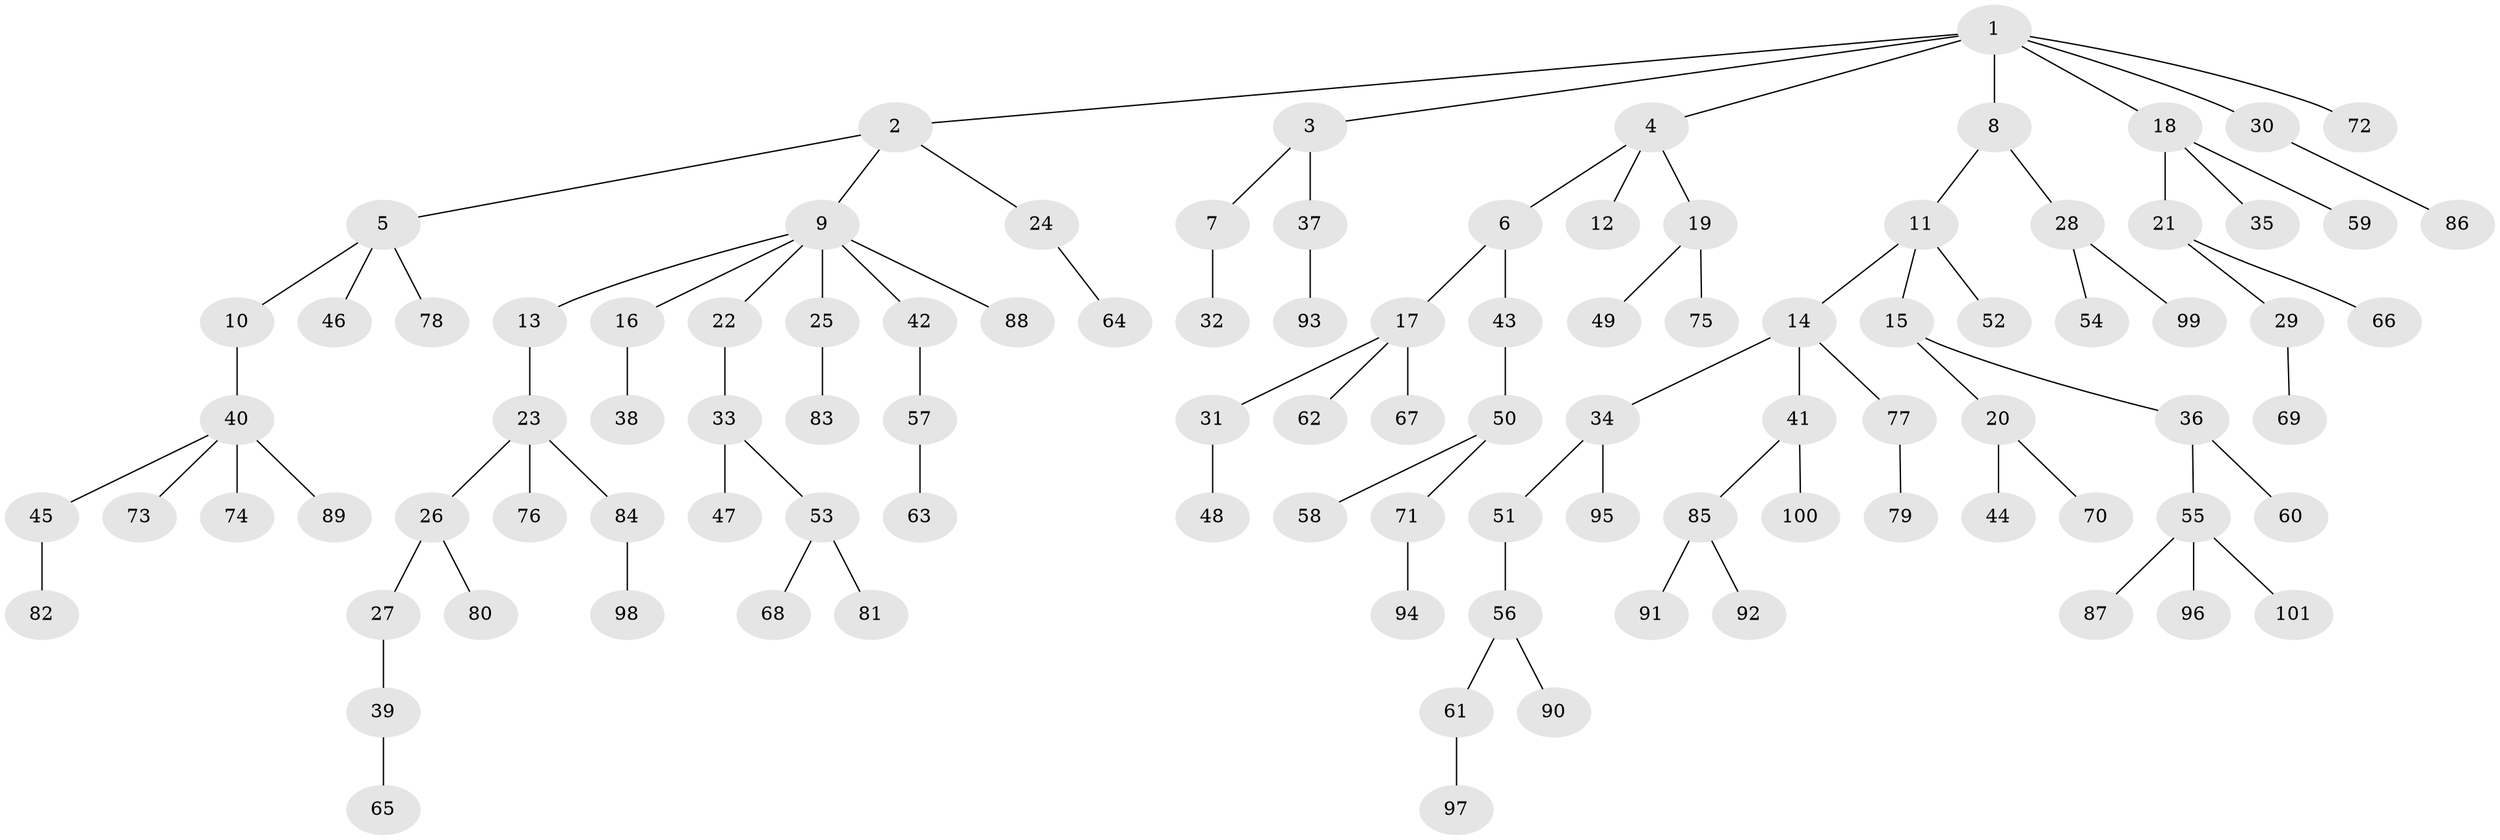 // coarse degree distribution, {7: 0.014925373134328358, 9: 0.014925373134328358, 3: 0.16417910447761194, 5: 0.04477611940298507, 4: 0.029850746268656716, 1: 0.5671641791044776, 2: 0.16417910447761194}
// Generated by graph-tools (version 1.1) at 2025/24/03/03/25 07:24:05]
// undirected, 101 vertices, 100 edges
graph export_dot {
graph [start="1"]
  node [color=gray90,style=filled];
  1;
  2;
  3;
  4;
  5;
  6;
  7;
  8;
  9;
  10;
  11;
  12;
  13;
  14;
  15;
  16;
  17;
  18;
  19;
  20;
  21;
  22;
  23;
  24;
  25;
  26;
  27;
  28;
  29;
  30;
  31;
  32;
  33;
  34;
  35;
  36;
  37;
  38;
  39;
  40;
  41;
  42;
  43;
  44;
  45;
  46;
  47;
  48;
  49;
  50;
  51;
  52;
  53;
  54;
  55;
  56;
  57;
  58;
  59;
  60;
  61;
  62;
  63;
  64;
  65;
  66;
  67;
  68;
  69;
  70;
  71;
  72;
  73;
  74;
  75;
  76;
  77;
  78;
  79;
  80;
  81;
  82;
  83;
  84;
  85;
  86;
  87;
  88;
  89;
  90;
  91;
  92;
  93;
  94;
  95;
  96;
  97;
  98;
  99;
  100;
  101;
  1 -- 2;
  1 -- 3;
  1 -- 4;
  1 -- 8;
  1 -- 18;
  1 -- 30;
  1 -- 72;
  2 -- 5;
  2 -- 9;
  2 -- 24;
  3 -- 7;
  3 -- 37;
  4 -- 6;
  4 -- 12;
  4 -- 19;
  5 -- 10;
  5 -- 46;
  5 -- 78;
  6 -- 17;
  6 -- 43;
  7 -- 32;
  8 -- 11;
  8 -- 28;
  9 -- 13;
  9 -- 16;
  9 -- 22;
  9 -- 25;
  9 -- 42;
  9 -- 88;
  10 -- 40;
  11 -- 14;
  11 -- 15;
  11 -- 52;
  13 -- 23;
  14 -- 34;
  14 -- 41;
  14 -- 77;
  15 -- 20;
  15 -- 36;
  16 -- 38;
  17 -- 31;
  17 -- 62;
  17 -- 67;
  18 -- 21;
  18 -- 35;
  18 -- 59;
  19 -- 49;
  19 -- 75;
  20 -- 44;
  20 -- 70;
  21 -- 29;
  21 -- 66;
  22 -- 33;
  23 -- 26;
  23 -- 76;
  23 -- 84;
  24 -- 64;
  25 -- 83;
  26 -- 27;
  26 -- 80;
  27 -- 39;
  28 -- 54;
  28 -- 99;
  29 -- 69;
  30 -- 86;
  31 -- 48;
  33 -- 47;
  33 -- 53;
  34 -- 51;
  34 -- 95;
  36 -- 55;
  36 -- 60;
  37 -- 93;
  39 -- 65;
  40 -- 45;
  40 -- 73;
  40 -- 74;
  40 -- 89;
  41 -- 85;
  41 -- 100;
  42 -- 57;
  43 -- 50;
  45 -- 82;
  50 -- 58;
  50 -- 71;
  51 -- 56;
  53 -- 68;
  53 -- 81;
  55 -- 87;
  55 -- 96;
  55 -- 101;
  56 -- 61;
  56 -- 90;
  57 -- 63;
  61 -- 97;
  71 -- 94;
  77 -- 79;
  84 -- 98;
  85 -- 91;
  85 -- 92;
}
